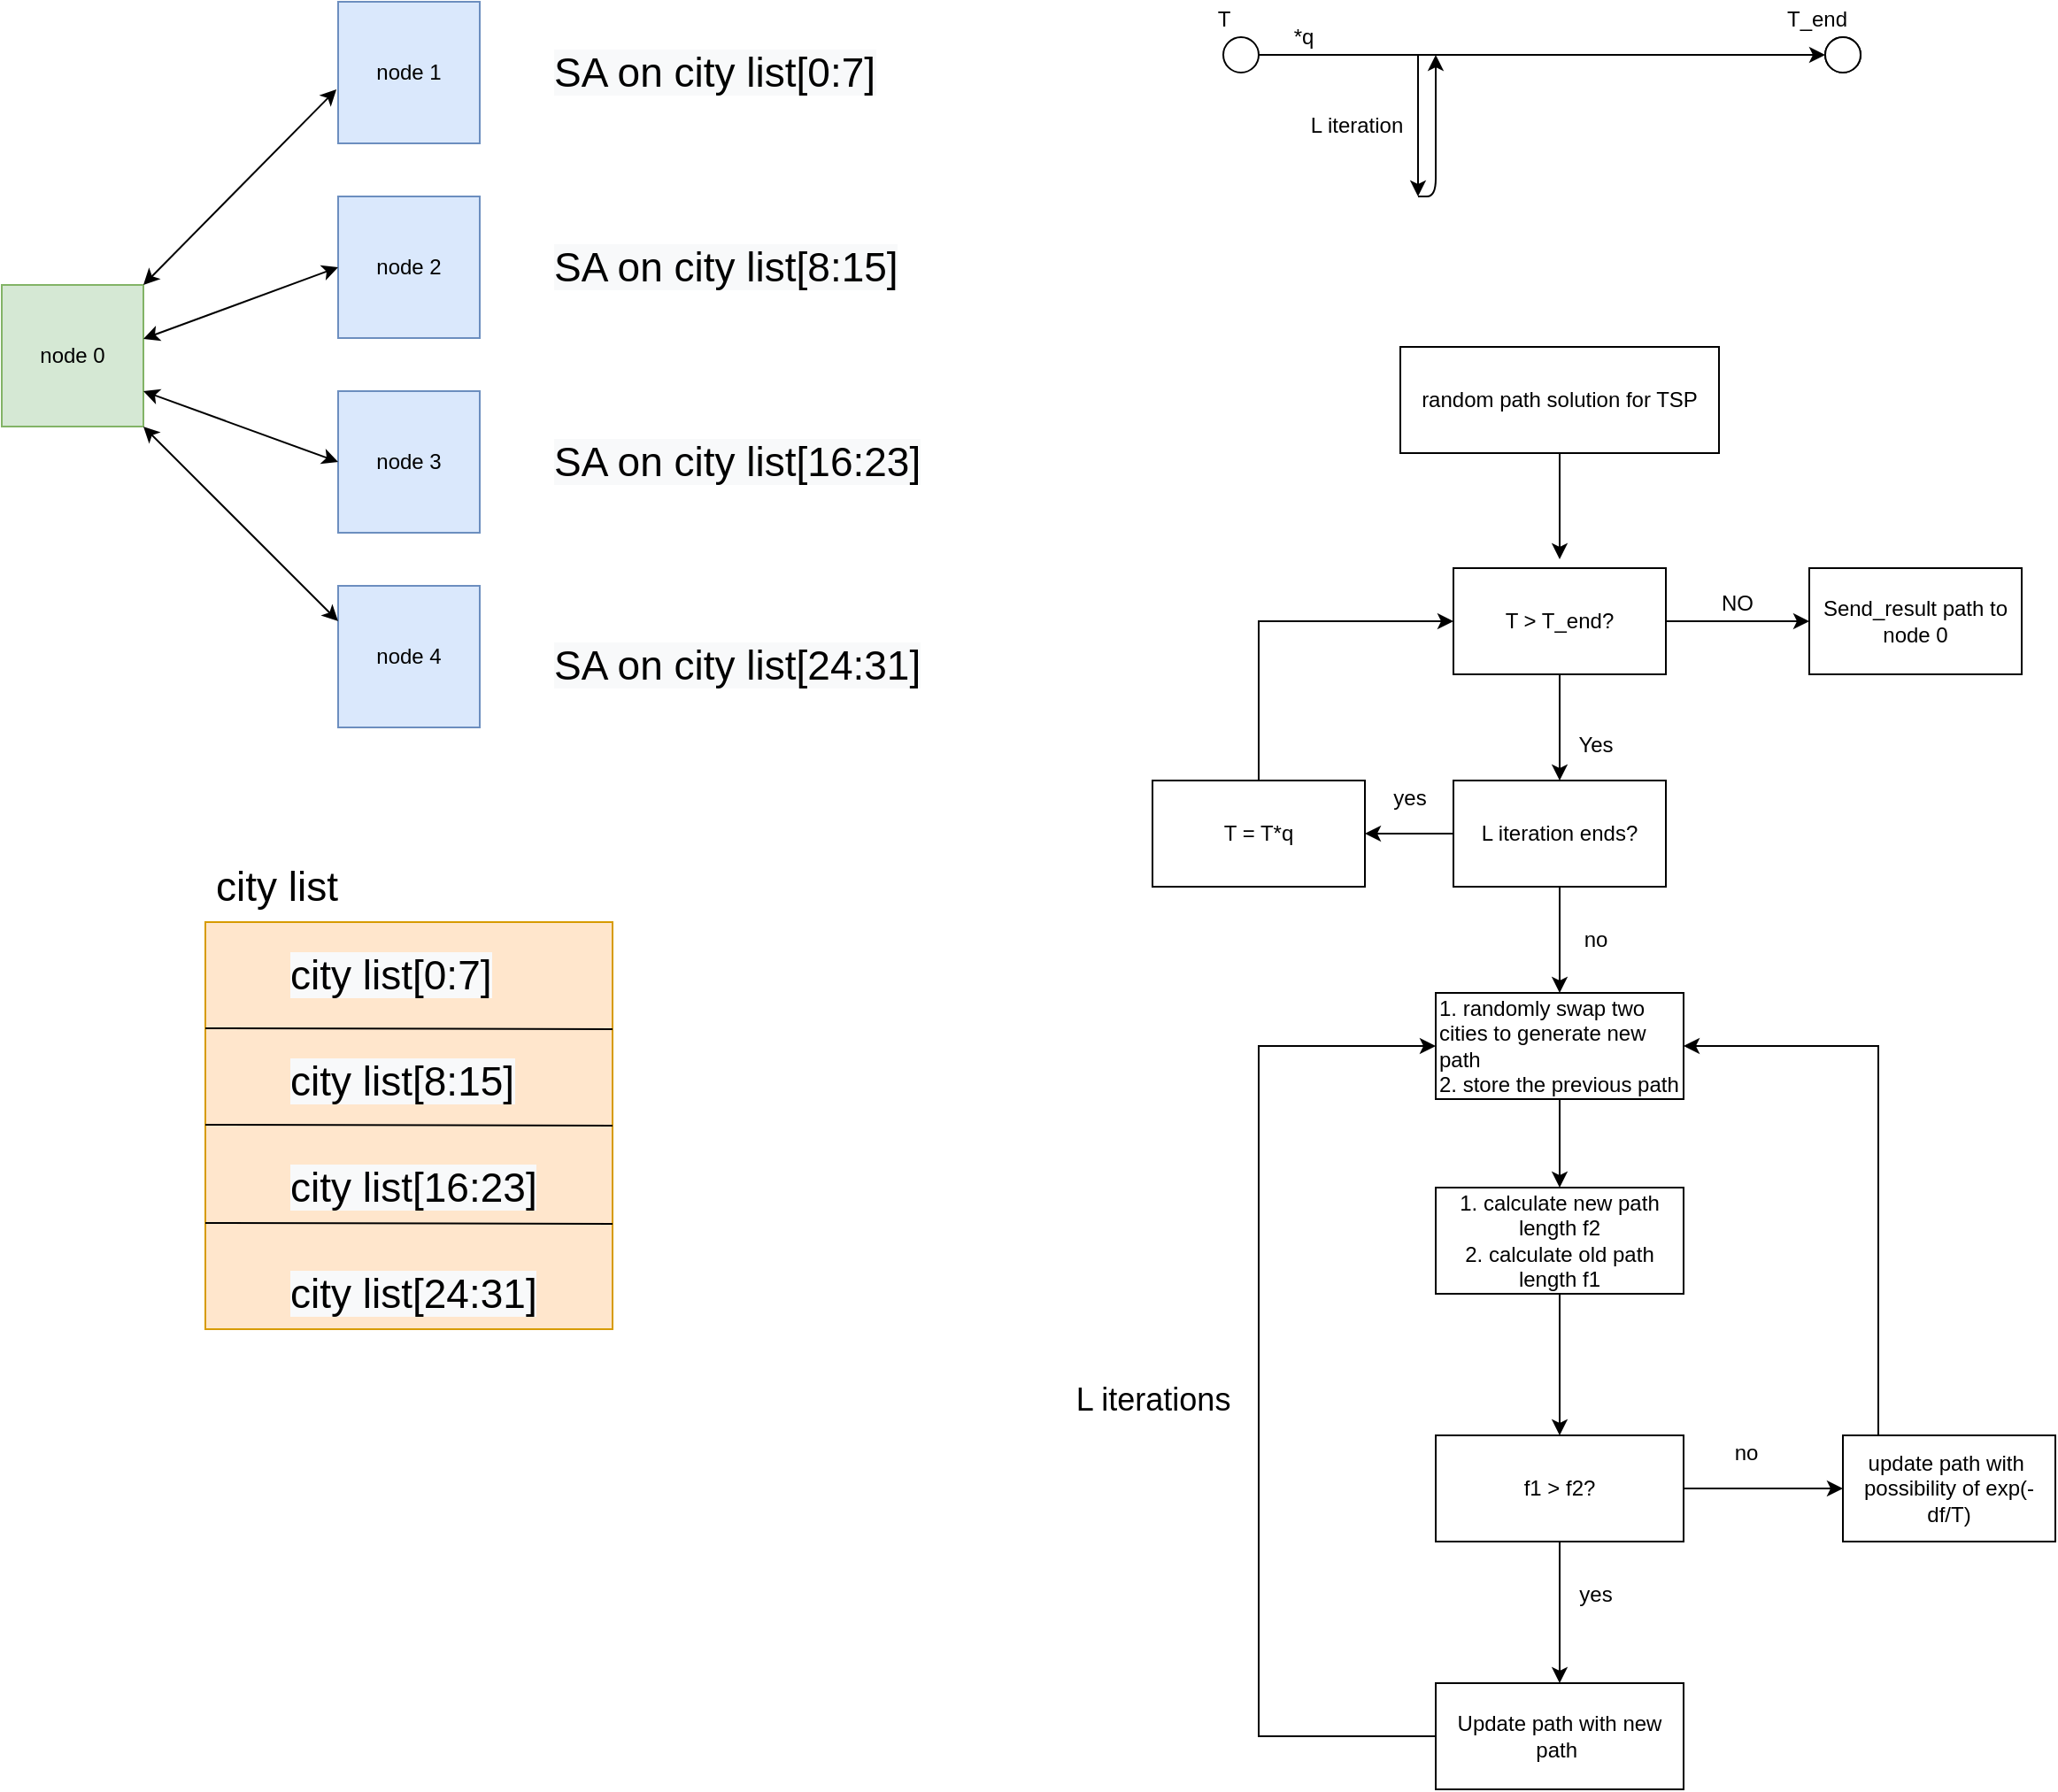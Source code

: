 <mxfile version="13.9.9" type="device"><diagram id="BexIoPfLqF0o_scDp2Ej" name="第 1 页"><mxGraphModel dx="2654" dy="1914" grid="1" gridSize="10" guides="1" tooltips="1" connect="1" arrows="1" fold="1" page="0" pageScale="1" pageWidth="850" pageHeight="1100" background="none" math="0" shadow="0"><root><mxCell id="0"/><mxCell id="1" parent="0"/><mxCell id="QmwToAfIjj-iDX8CGKjg-1" value="node 0" style="whiteSpace=wrap;html=1;aspect=fixed;fillColor=#d5e8d4;strokeColor=#82b366;" vertex="1" parent="1"><mxGeometry x="100" y="340" width="80" height="80" as="geometry"/></mxCell><mxCell id="QmwToAfIjj-iDX8CGKjg-2" value="node 1" style="whiteSpace=wrap;html=1;aspect=fixed;fillColor=#dae8fc;strokeColor=#6c8ebf;" vertex="1" parent="1"><mxGeometry x="290" y="180" width="80" height="80" as="geometry"/></mxCell><mxCell id="QmwToAfIjj-iDX8CGKjg-3" value="node 2" style="whiteSpace=wrap;html=1;aspect=fixed;fillColor=#dae8fc;strokeColor=#6c8ebf;" vertex="1" parent="1"><mxGeometry x="290" y="290" width="80" height="80" as="geometry"/></mxCell><mxCell id="QmwToAfIjj-iDX8CGKjg-4" value="node 3" style="whiteSpace=wrap;html=1;aspect=fixed;fillColor=#dae8fc;strokeColor=#6c8ebf;" vertex="1" parent="1"><mxGeometry x="290" y="400" width="80" height="80" as="geometry"/></mxCell><mxCell id="QmwToAfIjj-iDX8CGKjg-5" value="node 4" style="whiteSpace=wrap;html=1;aspect=fixed;fillColor=#dae8fc;strokeColor=#6c8ebf;" vertex="1" parent="1"><mxGeometry x="290" y="510" width="80" height="80" as="geometry"/></mxCell><mxCell id="QmwToAfIjj-iDX8CGKjg-6" value="" style="endArrow=classic;startArrow=classic;html=1;entryX=-0.012;entryY=0.619;entryDx=0;entryDy=0;entryPerimeter=0;" edge="1" parent="1" target="QmwToAfIjj-iDX8CGKjg-2"><mxGeometry width="50" height="50" relative="1" as="geometry"><mxPoint x="180" y="340" as="sourcePoint"/><mxPoint x="230" y="290" as="targetPoint"/></mxGeometry></mxCell><mxCell id="QmwToAfIjj-iDX8CGKjg-7" value="" style="endArrow=classic;startArrow=classic;html=1;entryX=0;entryY=0.5;entryDx=0;entryDy=0;" edge="1" parent="1" target="QmwToAfIjj-iDX8CGKjg-3"><mxGeometry width="50" height="50" relative="1" as="geometry"><mxPoint x="180" y="370.48" as="sourcePoint"/><mxPoint x="289.04" y="260" as="targetPoint"/></mxGeometry></mxCell><mxCell id="QmwToAfIjj-iDX8CGKjg-8" value="" style="endArrow=classic;startArrow=classic;html=1;entryX=0;entryY=0.5;entryDx=0;entryDy=0;exitX=1;exitY=0.75;exitDx=0;exitDy=0;" edge="1" parent="1" source="QmwToAfIjj-iDX8CGKjg-1" target="QmwToAfIjj-iDX8CGKjg-4"><mxGeometry width="50" height="50" relative="1" as="geometry"><mxPoint x="190" y="380.48" as="sourcePoint"/><mxPoint x="300" y="340" as="targetPoint"/></mxGeometry></mxCell><mxCell id="QmwToAfIjj-iDX8CGKjg-9" value="" style="endArrow=classic;startArrow=classic;html=1;entryX=0;entryY=0.25;entryDx=0;entryDy=0;exitX=1;exitY=1;exitDx=0;exitDy=0;" edge="1" parent="1" source="QmwToAfIjj-iDX8CGKjg-1" target="QmwToAfIjj-iDX8CGKjg-5"><mxGeometry width="50" height="50" relative="1" as="geometry"><mxPoint x="190" y="350" as="sourcePoint"/><mxPoint x="299.04" y="239.52" as="targetPoint"/></mxGeometry></mxCell><mxCell id="QmwToAfIjj-iDX8CGKjg-10" value="" style="whiteSpace=wrap;html=1;aspect=fixed;fillColor=#ffe6cc;strokeColor=#d79b00;" vertex="1" parent="1"><mxGeometry x="215" y="700" width="230" height="230" as="geometry"/></mxCell><mxCell id="QmwToAfIjj-iDX8CGKjg-13" value="" style="endArrow=none;html=1;exitX=0;exitY=0.285;exitDx=0;exitDy=0;exitPerimeter=0;" edge="1" parent="1"><mxGeometry width="50" height="50" relative="1" as="geometry"><mxPoint x="215" y="814.5" as="sourcePoint"/><mxPoint x="445" y="814.95" as="targetPoint"/></mxGeometry></mxCell><mxCell id="QmwToAfIjj-iDX8CGKjg-14" value="" style="endArrow=none;html=1;exitX=0;exitY=0.285;exitDx=0;exitDy=0;exitPerimeter=0;" edge="1" parent="1"><mxGeometry width="50" height="50" relative="1" as="geometry"><mxPoint x="215" y="870" as="sourcePoint"/><mxPoint x="445" y="870.45" as="targetPoint"/></mxGeometry></mxCell><mxCell id="QmwToAfIjj-iDX8CGKjg-15" value="" style="endArrow=none;html=1;exitX=0;exitY=0.285;exitDx=0;exitDy=0;exitPerimeter=0;" edge="1" parent="1"><mxGeometry width="50" height="50" relative="1" as="geometry"><mxPoint x="215" y="760" as="sourcePoint"/><mxPoint x="445" y="760.45" as="targetPoint"/></mxGeometry></mxCell><mxCell id="QmwToAfIjj-iDX8CGKjg-19" value="&lt;font style=&quot;font-size: 23px&quot;&gt;city list&lt;/font&gt;" style="text;html=1;align=center;verticalAlign=middle;resizable=0;points=[];autosize=1;" vertex="1" parent="1"><mxGeometry x="215" y="670" width="80" height="20" as="geometry"/></mxCell><mxCell id="QmwToAfIjj-iDX8CGKjg-20" value="&lt;span style=&quot;color: rgb(0 , 0 , 0) ; font-family: &amp;#34;helvetica&amp;#34; ; font-size: 23px ; font-style: normal ; font-weight: 400 ; letter-spacing: normal ; text-align: center ; text-indent: 0px ; text-transform: none ; word-spacing: 0px ; background-color: rgb(248 , 249 , 250) ; display: inline ; float: none&quot;&gt;city list[0:7]&lt;/span&gt;" style="text;whiteSpace=wrap;html=1;" vertex="1" parent="1"><mxGeometry x="260.5" y="710" width="139" height="30" as="geometry"/></mxCell><mxCell id="QmwToAfIjj-iDX8CGKjg-21" value="&lt;span style=&quot;color: rgb(0 , 0 , 0) ; font-family: &amp;#34;helvetica&amp;#34; ; font-size: 23px ; font-style: normal ; font-weight: 400 ; letter-spacing: normal ; text-align: center ; text-indent: 0px ; text-transform: none ; word-spacing: 0px ; background-color: rgb(248 , 249 , 250) ; display: inline ; float: none&quot;&gt;city list[8:15]&lt;/span&gt;" style="text;whiteSpace=wrap;html=1;" vertex="1" parent="1"><mxGeometry x="260.5" y="770" width="139" height="30" as="geometry"/></mxCell><mxCell id="QmwToAfIjj-iDX8CGKjg-22" value="&lt;span style=&quot;color: rgb(0 , 0 , 0) ; font-family: &amp;#34;helvetica&amp;#34; ; font-size: 23px ; font-style: normal ; font-weight: 400 ; letter-spacing: normal ; text-align: center ; text-indent: 0px ; text-transform: none ; word-spacing: 0px ; background-color: rgb(248 , 249 , 250) ; display: inline ; float: none&quot;&gt;city list[16:23]&lt;/span&gt;" style="text;whiteSpace=wrap;html=1;" vertex="1" parent="1"><mxGeometry x="260.5" y="830" width="160" height="30" as="geometry"/></mxCell><mxCell id="QmwToAfIjj-iDX8CGKjg-23" value="&lt;span style=&quot;color: rgb(0 , 0 , 0) ; font-family: &amp;#34;helvetica&amp;#34; ; font-size: 23px ; font-style: normal ; font-weight: 400 ; letter-spacing: normal ; text-align: center ; text-indent: 0px ; text-transform: none ; word-spacing: 0px ; background-color: rgb(248 , 249 , 250) ; display: inline ; float: none&quot;&gt;city list[24:31]&lt;/span&gt;" style="text;whiteSpace=wrap;html=1;" vertex="1" parent="1"><mxGeometry x="260.5" y="890" width="160" height="30" as="geometry"/></mxCell><mxCell id="QmwToAfIjj-iDX8CGKjg-24" value="&lt;span style=&quot;color: rgb(0 , 0 , 0) ; font-family: &amp;#34;helvetica&amp;#34; ; font-size: 23px ; font-style: normal ; font-weight: 400 ; letter-spacing: normal ; text-align: center ; text-indent: 0px ; text-transform: none ; word-spacing: 0px ; background-color: rgb(248 , 249 , 250) ; display: inline ; float: none&quot;&gt;SA on city list[0:7]&lt;/span&gt;" style="text;whiteSpace=wrap;html=1;" vertex="1" parent="1"><mxGeometry x="410" y="200" width="220" height="30" as="geometry"/></mxCell><mxCell id="QmwToAfIjj-iDX8CGKjg-25" value="&lt;span style=&quot;color: rgb(0 , 0 , 0) ; font-family: &amp;#34;helvetica&amp;#34; ; font-size: 23px ; font-style: normal ; font-weight: 400 ; letter-spacing: normal ; text-align: center ; text-indent: 0px ; text-transform: none ; word-spacing: 0px ; background-color: rgb(248 , 249 , 250) ; display: inline ; float: none&quot;&gt;SA on city list[8:15]&lt;/span&gt;" style="text;whiteSpace=wrap;html=1;" vertex="1" parent="1"><mxGeometry x="410" y="310" width="210" height="30" as="geometry"/></mxCell><mxCell id="QmwToAfIjj-iDX8CGKjg-26" value="&lt;span style=&quot;color: rgb(0 , 0 , 0) ; font-family: &amp;#34;helvetica&amp;#34; ; font-size: 23px ; font-style: normal ; font-weight: 400 ; letter-spacing: normal ; text-align: center ; text-indent: 0px ; text-transform: none ; word-spacing: 0px ; background-color: rgb(248 , 249 , 250) ; display: inline ; float: none&quot;&gt;SA on city list[16:23]&lt;/span&gt;" style="text;whiteSpace=wrap;html=1;" vertex="1" parent="1"><mxGeometry x="410" y="420" width="240" height="30" as="geometry"/></mxCell><mxCell id="QmwToAfIjj-iDX8CGKjg-27" value="&lt;span style=&quot;color: rgb(0 , 0 , 0) ; font-family: &amp;#34;helvetica&amp;#34; ; font-size: 23px ; font-style: normal ; font-weight: 400 ; letter-spacing: normal ; text-align: center ; text-indent: 0px ; text-transform: none ; word-spacing: 0px ; background-color: rgb(248 , 249 , 250) ; display: inline ; float: none&quot;&gt;SA on city list[24:31]&lt;/span&gt;" style="text;whiteSpace=wrap;html=1;" vertex="1" parent="1"><mxGeometry x="410" y="535" width="240" height="30" as="geometry"/></mxCell><mxCell id="QmwToAfIjj-iDX8CGKjg-41" value="" style="edgeStyle=orthogonalEdgeStyle;rounded=0;orthogonalLoop=1;jettySize=auto;html=1;" edge="1" parent="1" source="QmwToAfIjj-iDX8CGKjg-28"><mxGeometry relative="1" as="geometry"><mxPoint x="980" y="495" as="targetPoint"/></mxGeometry></mxCell><mxCell id="QmwToAfIjj-iDX8CGKjg-28" value="random path solution for TSP" style="rounded=0;whiteSpace=wrap;html=1;" vertex="1" parent="1"><mxGeometry x="890" y="375" width="180" height="60" as="geometry"/></mxCell><mxCell id="QmwToAfIjj-iDX8CGKjg-32" value="" style="edgeStyle=orthogonalEdgeStyle;rounded=0;orthogonalLoop=1;jettySize=auto;html=1;" edge="1" parent="1" source="QmwToAfIjj-iDX8CGKjg-29" target="QmwToAfIjj-iDX8CGKjg-30"><mxGeometry relative="1" as="geometry"/></mxCell><mxCell id="QmwToAfIjj-iDX8CGKjg-29" value="" style="ellipse;whiteSpace=wrap;html=1;aspect=fixed;" vertex="1" parent="1"><mxGeometry x="790" y="200" width="20" height="20" as="geometry"/></mxCell><mxCell id="QmwToAfIjj-iDX8CGKjg-30" value="" style="ellipse;whiteSpace=wrap;html=1;aspect=fixed;" vertex="1" parent="1"><mxGeometry x="1130" y="200" width="20" height="20" as="geometry"/></mxCell><mxCell id="QmwToAfIjj-iDX8CGKjg-31" value="" style="ellipse;whiteSpace=wrap;html=1;aspect=fixed;" vertex="1" parent="1"><mxGeometry x="1130" y="200" width="20" height="20" as="geometry"/></mxCell><mxCell id="QmwToAfIjj-iDX8CGKjg-34" value="" style="endArrow=classic;html=1;" edge="1" parent="1"><mxGeometry width="50" height="50" relative="1" as="geometry"><mxPoint x="900" y="210" as="sourcePoint"/><mxPoint x="900" y="290" as="targetPoint"/></mxGeometry></mxCell><mxCell id="QmwToAfIjj-iDX8CGKjg-35" value="L iteration" style="text;html=1;align=center;verticalAlign=middle;resizable=0;points=[];autosize=1;" vertex="1" parent="1"><mxGeometry x="830" y="240" width="70" height="20" as="geometry"/></mxCell><mxCell id="QmwToAfIjj-iDX8CGKjg-36" value="T" style="text;html=1;align=center;verticalAlign=middle;resizable=0;points=[];autosize=1;" vertex="1" parent="1"><mxGeometry x="780" y="180" width="20" height="20" as="geometry"/></mxCell><mxCell id="QmwToAfIjj-iDX8CGKjg-37" value="T_end" style="text;html=1;align=center;verticalAlign=middle;resizable=0;points=[];autosize=1;" vertex="1" parent="1"><mxGeometry x="1100" y="180" width="50" height="20" as="geometry"/></mxCell><mxCell id="QmwToAfIjj-iDX8CGKjg-38" value="*q" style="text;html=1;align=center;verticalAlign=middle;resizable=0;points=[];autosize=1;" vertex="1" parent="1"><mxGeometry x="820" y="190" width="30" height="20" as="geometry"/></mxCell><mxCell id="QmwToAfIjj-iDX8CGKjg-39" value="" style="endArrow=classic;html=1;" edge="1" parent="1"><mxGeometry width="50" height="50" relative="1" as="geometry"><mxPoint x="900" y="290" as="sourcePoint"/><mxPoint x="910" y="210" as="targetPoint"/><Array as="points"><mxPoint x="910" y="290"/></Array></mxGeometry></mxCell><mxCell id="QmwToAfIjj-iDX8CGKjg-43" value="" style="edgeStyle=orthogonalEdgeStyle;rounded=0;orthogonalLoop=1;jettySize=auto;html=1;" edge="1" parent="1" source="QmwToAfIjj-iDX8CGKjg-40" target="QmwToAfIjj-iDX8CGKjg-42"><mxGeometry relative="1" as="geometry"/></mxCell><mxCell id="QmwToAfIjj-iDX8CGKjg-46" value="" style="edgeStyle=orthogonalEdgeStyle;rounded=0;orthogonalLoop=1;jettySize=auto;html=1;" edge="1" parent="1" source="QmwToAfIjj-iDX8CGKjg-40"><mxGeometry relative="1" as="geometry"><mxPoint x="980" y="620" as="targetPoint"/></mxGeometry></mxCell><mxCell id="QmwToAfIjj-iDX8CGKjg-40" value="T &amp;gt; T_end?" style="whiteSpace=wrap;html=1;rounded=0;" vertex="1" parent="1"><mxGeometry x="920" y="500" width="120" height="60" as="geometry"/></mxCell><mxCell id="QmwToAfIjj-iDX8CGKjg-42" value="Send_result path to node 0" style="whiteSpace=wrap;html=1;rounded=0;" vertex="1" parent="1"><mxGeometry x="1121" y="500" width="120" height="60" as="geometry"/></mxCell><mxCell id="QmwToAfIjj-iDX8CGKjg-44" value="NO" style="text;html=1;align=center;verticalAlign=middle;resizable=0;points=[];autosize=1;" vertex="1" parent="1"><mxGeometry x="1065" y="510" width="30" height="20" as="geometry"/></mxCell><mxCell id="QmwToAfIjj-iDX8CGKjg-49" value="" style="edgeStyle=orthogonalEdgeStyle;rounded=0;orthogonalLoop=1;jettySize=auto;html=1;" edge="1" parent="1" source="QmwToAfIjj-iDX8CGKjg-45" target="QmwToAfIjj-iDX8CGKjg-48"><mxGeometry relative="1" as="geometry"/></mxCell><mxCell id="QmwToAfIjj-iDX8CGKjg-45" value="&lt;div&gt;&lt;span&gt;1. randomly swap two cities to generate new path&lt;/span&gt;&lt;/div&gt;&lt;div&gt;&lt;span&gt;2. store the previous path&lt;/span&gt;&lt;/div&gt;" style="whiteSpace=wrap;html=1;rounded=0;align=left;" vertex="1" parent="1"><mxGeometry x="910" y="740" width="140" height="60" as="geometry"/></mxCell><mxCell id="QmwToAfIjj-iDX8CGKjg-47" value="Yes" style="text;html=1;align=center;verticalAlign=middle;resizable=0;points=[];autosize=1;" vertex="1" parent="1"><mxGeometry x="980" y="590" width="40" height="20" as="geometry"/></mxCell><mxCell id="QmwToAfIjj-iDX8CGKjg-55" value="" style="edgeStyle=orthogonalEdgeStyle;rounded=0;orthogonalLoop=1;jettySize=auto;html=1;" edge="1" parent="1" source="QmwToAfIjj-iDX8CGKjg-48" target="QmwToAfIjj-iDX8CGKjg-54"><mxGeometry relative="1" as="geometry"/></mxCell><mxCell id="QmwToAfIjj-iDX8CGKjg-48" value="1. calculate new path length f2&lt;br&gt;2. calculate old path length f1" style="whiteSpace=wrap;html=1;rounded=0;" vertex="1" parent="1"><mxGeometry x="910" y="850" width="140" height="60" as="geometry"/></mxCell><mxCell id="QmwToAfIjj-iDX8CGKjg-57" value="" style="edgeStyle=orthogonalEdgeStyle;rounded=0;orthogonalLoop=1;jettySize=auto;html=1;" edge="1" parent="1" source="QmwToAfIjj-iDX8CGKjg-54" target="QmwToAfIjj-iDX8CGKjg-56"><mxGeometry relative="1" as="geometry"/></mxCell><mxCell id="QmwToAfIjj-iDX8CGKjg-63" value="" style="edgeStyle=orthogonalEdgeStyle;rounded=0;orthogonalLoop=1;jettySize=auto;html=1;" edge="1" parent="1" source="QmwToAfIjj-iDX8CGKjg-54" target="QmwToAfIjj-iDX8CGKjg-62"><mxGeometry relative="1" as="geometry"/></mxCell><mxCell id="QmwToAfIjj-iDX8CGKjg-54" value="f1 &amp;gt; f2?" style="whiteSpace=wrap;html=1;rounded=0;" vertex="1" parent="1"><mxGeometry x="910" y="990" width="140" height="60" as="geometry"/></mxCell><mxCell id="QmwToAfIjj-iDX8CGKjg-59" value="" style="edgeStyle=orthogonalEdgeStyle;rounded=0;orthogonalLoop=1;jettySize=auto;html=1;entryX=0;entryY=0.5;entryDx=0;entryDy=0;" edge="1" parent="1" source="QmwToAfIjj-iDX8CGKjg-56" target="QmwToAfIjj-iDX8CGKjg-45"><mxGeometry relative="1" as="geometry"><mxPoint x="820" y="710" as="targetPoint"/><Array as="points"><mxPoint x="810" y="1160"/><mxPoint x="810" y="770"/></Array></mxGeometry></mxCell><mxCell id="QmwToAfIjj-iDX8CGKjg-56" value="Update path with new path&amp;nbsp;" style="whiteSpace=wrap;html=1;rounded=0;" vertex="1" parent="1"><mxGeometry x="910" y="1130" width="140" height="60" as="geometry"/></mxCell><mxCell id="QmwToAfIjj-iDX8CGKjg-60" value="&lt;font style=&quot;font-size: 18px&quot;&gt;L iterations&lt;/font&gt;" style="text;html=1;align=center;verticalAlign=middle;resizable=0;points=[];autosize=1;" vertex="1" parent="1"><mxGeometry x="700" y="960" width="100" height="20" as="geometry"/></mxCell><mxCell id="QmwToAfIjj-iDX8CGKjg-61" value="yes" style="text;html=1;align=center;verticalAlign=middle;resizable=0;points=[];autosize=1;" vertex="1" parent="1"><mxGeometry x="985" y="1070" width="30" height="20" as="geometry"/></mxCell><mxCell id="QmwToAfIjj-iDX8CGKjg-66" value="" style="edgeStyle=orthogonalEdgeStyle;rounded=0;orthogonalLoop=1;jettySize=auto;html=1;entryX=1;entryY=0.5;entryDx=0;entryDy=0;" edge="1" parent="1" source="QmwToAfIjj-iDX8CGKjg-62" target="QmwToAfIjj-iDX8CGKjg-45"><mxGeometry relative="1" as="geometry"><mxPoint x="1200" y="910" as="targetPoint"/><Array as="points"><mxPoint x="1160" y="770"/></Array></mxGeometry></mxCell><mxCell id="QmwToAfIjj-iDX8CGKjg-62" value="update path with&amp;nbsp; possibility of exp(-df/T)" style="whiteSpace=wrap;html=1;rounded=0;" vertex="1" parent="1"><mxGeometry x="1140" y="990" width="120" height="60" as="geometry"/></mxCell><mxCell id="QmwToAfIjj-iDX8CGKjg-64" value="no" style="text;html=1;align=center;verticalAlign=middle;resizable=0;points=[];autosize=1;" vertex="1" parent="1"><mxGeometry x="1070" y="990" width="30" height="20" as="geometry"/></mxCell><mxCell id="QmwToAfIjj-iDX8CGKjg-68" value="" style="edgeStyle=orthogonalEdgeStyle;rounded=0;orthogonalLoop=1;jettySize=auto;html=1;" edge="1" parent="1" source="QmwToAfIjj-iDX8CGKjg-67" target="QmwToAfIjj-iDX8CGKjg-45"><mxGeometry relative="1" as="geometry"/></mxCell><mxCell id="QmwToAfIjj-iDX8CGKjg-71" value="" style="edgeStyle=orthogonalEdgeStyle;rounded=0;orthogonalLoop=1;jettySize=auto;html=1;" edge="1" parent="1" source="QmwToAfIjj-iDX8CGKjg-67" target="QmwToAfIjj-iDX8CGKjg-70"><mxGeometry relative="1" as="geometry"/></mxCell><mxCell id="QmwToAfIjj-iDX8CGKjg-67" value="L iteration ends?" style="rounded=0;whiteSpace=wrap;html=1;" vertex="1" parent="1"><mxGeometry x="920" y="620" width="120" height="60" as="geometry"/></mxCell><mxCell id="QmwToAfIjj-iDX8CGKjg-69" value="yes" style="text;html=1;align=center;verticalAlign=middle;resizable=0;points=[];autosize=1;" vertex="1" parent="1"><mxGeometry x="880" y="620" width="30" height="20" as="geometry"/></mxCell><mxCell id="QmwToAfIjj-iDX8CGKjg-73" value="" style="edgeStyle=orthogonalEdgeStyle;rounded=0;orthogonalLoop=1;jettySize=auto;html=1;entryX=0;entryY=0.5;entryDx=0;entryDy=0;" edge="1" parent="1" source="QmwToAfIjj-iDX8CGKjg-70" target="QmwToAfIjj-iDX8CGKjg-40"><mxGeometry relative="1" as="geometry"><mxPoint x="810" y="540" as="targetPoint"/><Array as="points"><mxPoint x="810" y="530"/></Array></mxGeometry></mxCell><mxCell id="QmwToAfIjj-iDX8CGKjg-70" value="T = T*q" style="whiteSpace=wrap;html=1;rounded=0;" vertex="1" parent="1"><mxGeometry x="750" y="620" width="120" height="60" as="geometry"/></mxCell><mxCell id="QmwToAfIjj-iDX8CGKjg-74" value="no" style="text;html=1;align=center;verticalAlign=middle;resizable=0;points=[];autosize=1;" vertex="1" parent="1"><mxGeometry x="985" y="700" width="30" height="20" as="geometry"/></mxCell></root></mxGraphModel></diagram></mxfile>